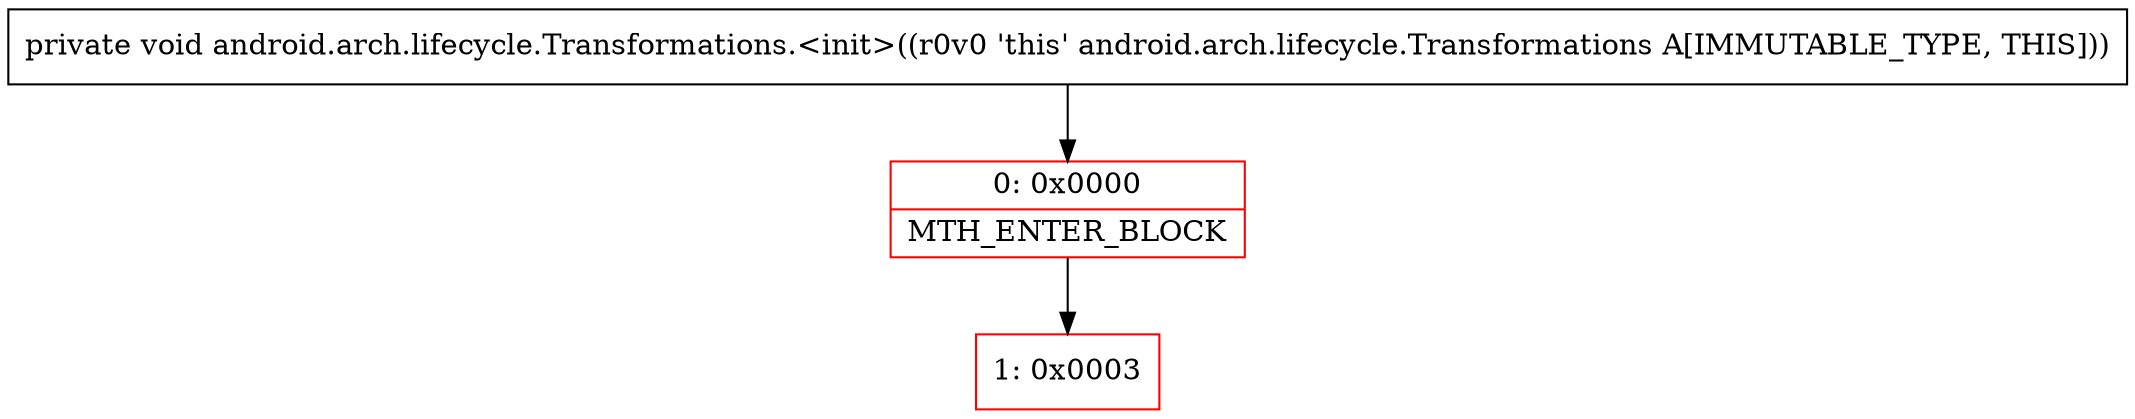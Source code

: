 digraph "CFG forandroid.arch.lifecycle.Transformations.\<init\>()V" {
subgraph cluster_Region_41222020 {
label = "R(0)";
node [shape=record,color=blue];
}
Node_0 [shape=record,color=red,label="{0\:\ 0x0000|MTH_ENTER_BLOCK\l}"];
Node_1 [shape=record,color=red,label="{1\:\ 0x0003}"];
MethodNode[shape=record,label="{private void android.arch.lifecycle.Transformations.\<init\>((r0v0 'this' android.arch.lifecycle.Transformations A[IMMUTABLE_TYPE, THIS])) }"];
MethodNode -> Node_0;
Node_0 -> Node_1;
}

